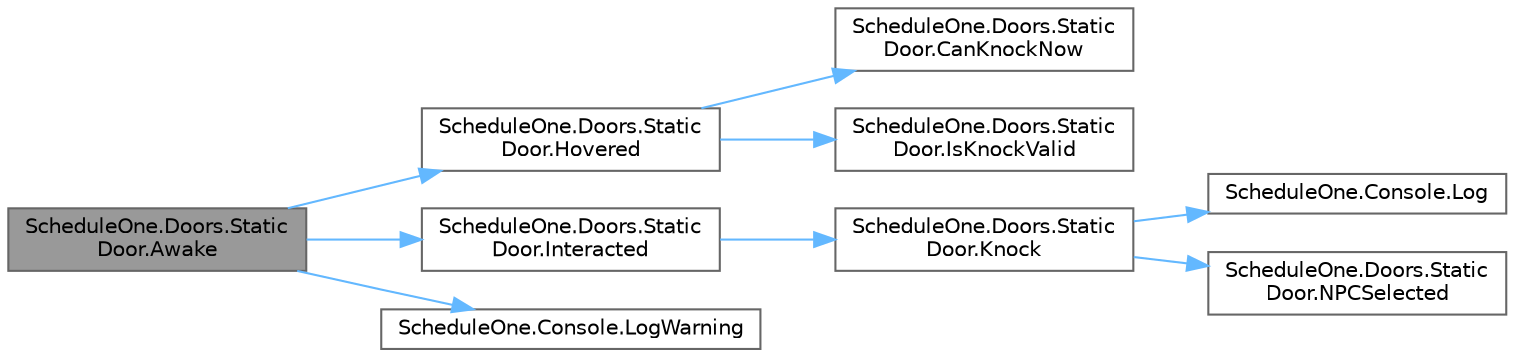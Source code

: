 digraph "ScheduleOne.Doors.StaticDoor.Awake"
{
 // LATEX_PDF_SIZE
  bgcolor="transparent";
  edge [fontname=Helvetica,fontsize=10,labelfontname=Helvetica,labelfontsize=10];
  node [fontname=Helvetica,fontsize=10,shape=box,height=0.2,width=0.4];
  rankdir="LR";
  Node1 [id="Node000001",label="ScheduleOne.Doors.Static\lDoor.Awake",height=0.2,width=0.4,color="gray40", fillcolor="grey60", style="filled", fontcolor="black",tooltip=" "];
  Node1 -> Node2 [id="edge1_Node000001_Node000002",color="steelblue1",style="solid",tooltip=" "];
  Node2 [id="Node000002",label="ScheduleOne.Doors.Static\lDoor.Hovered",height=0.2,width=0.4,color="grey40", fillcolor="white", style="filled",URL="$class_schedule_one_1_1_doors_1_1_static_door.html#a6122842d764dc92ebb43896470f90a36",tooltip=" "];
  Node2 -> Node3 [id="edge2_Node000002_Node000003",color="steelblue1",style="solid",tooltip=" "];
  Node3 [id="Node000003",label="ScheduleOne.Doors.Static\lDoor.CanKnockNow",height=0.2,width=0.4,color="grey40", fillcolor="white", style="filled",URL="$class_schedule_one_1_1_doors_1_1_static_door.html#ac8021c033831294b5120478defa33116",tooltip=" "];
  Node2 -> Node4 [id="edge3_Node000002_Node000004",color="steelblue1",style="solid",tooltip=" "];
  Node4 [id="Node000004",label="ScheduleOne.Doors.Static\lDoor.IsKnockValid",height=0.2,width=0.4,color="grey40", fillcolor="white", style="filled",URL="$class_schedule_one_1_1_doors_1_1_static_door.html#af825de38d8b90b2b77cf523ab966467a",tooltip=" "];
  Node1 -> Node5 [id="edge4_Node000001_Node000005",color="steelblue1",style="solid",tooltip=" "];
  Node5 [id="Node000005",label="ScheduleOne.Doors.Static\lDoor.Interacted",height=0.2,width=0.4,color="grey40", fillcolor="white", style="filled",URL="$class_schedule_one_1_1_doors_1_1_static_door.html#a793ed51940d21085bf88301437cc2cb9",tooltip=" "];
  Node5 -> Node6 [id="edge5_Node000005_Node000006",color="steelblue1",style="solid",tooltip=" "];
  Node6 [id="Node000006",label="ScheduleOne.Doors.Static\lDoor.Knock",height=0.2,width=0.4,color="grey40", fillcolor="white", style="filled",URL="$class_schedule_one_1_1_doors_1_1_static_door.html#a6ad1d603dfb54eff40073ce3fadd82b9",tooltip=" "];
  Node6 -> Node7 [id="edge6_Node000006_Node000007",color="steelblue1",style="solid",tooltip=" "];
  Node7 [id="Node000007",label="ScheduleOne.Console.Log",height=0.2,width=0.4,color="grey40", fillcolor="white", style="filled",URL="$class_schedule_one_1_1_console.html#afb218907244d12f7d08b1c1831fa1f8c",tooltip=" "];
  Node6 -> Node8 [id="edge7_Node000006_Node000008",color="steelblue1",style="solid",tooltip=" "];
  Node8 [id="Node000008",label="ScheduleOne.Doors.Static\lDoor.NPCSelected",height=0.2,width=0.4,color="grey40", fillcolor="white", style="filled",URL="$class_schedule_one_1_1_doors_1_1_static_door.html#ae6acc55dee3281ae23e889459540808e",tooltip=" "];
  Node1 -> Node9 [id="edge8_Node000001_Node000009",color="steelblue1",style="solid",tooltip=" "];
  Node9 [id="Node000009",label="ScheduleOne.Console.LogWarning",height=0.2,width=0.4,color="grey40", fillcolor="white", style="filled",URL="$class_schedule_one_1_1_console.html#a4af4a471d16b1029b44a8121bf41d45c",tooltip=" "];
}
